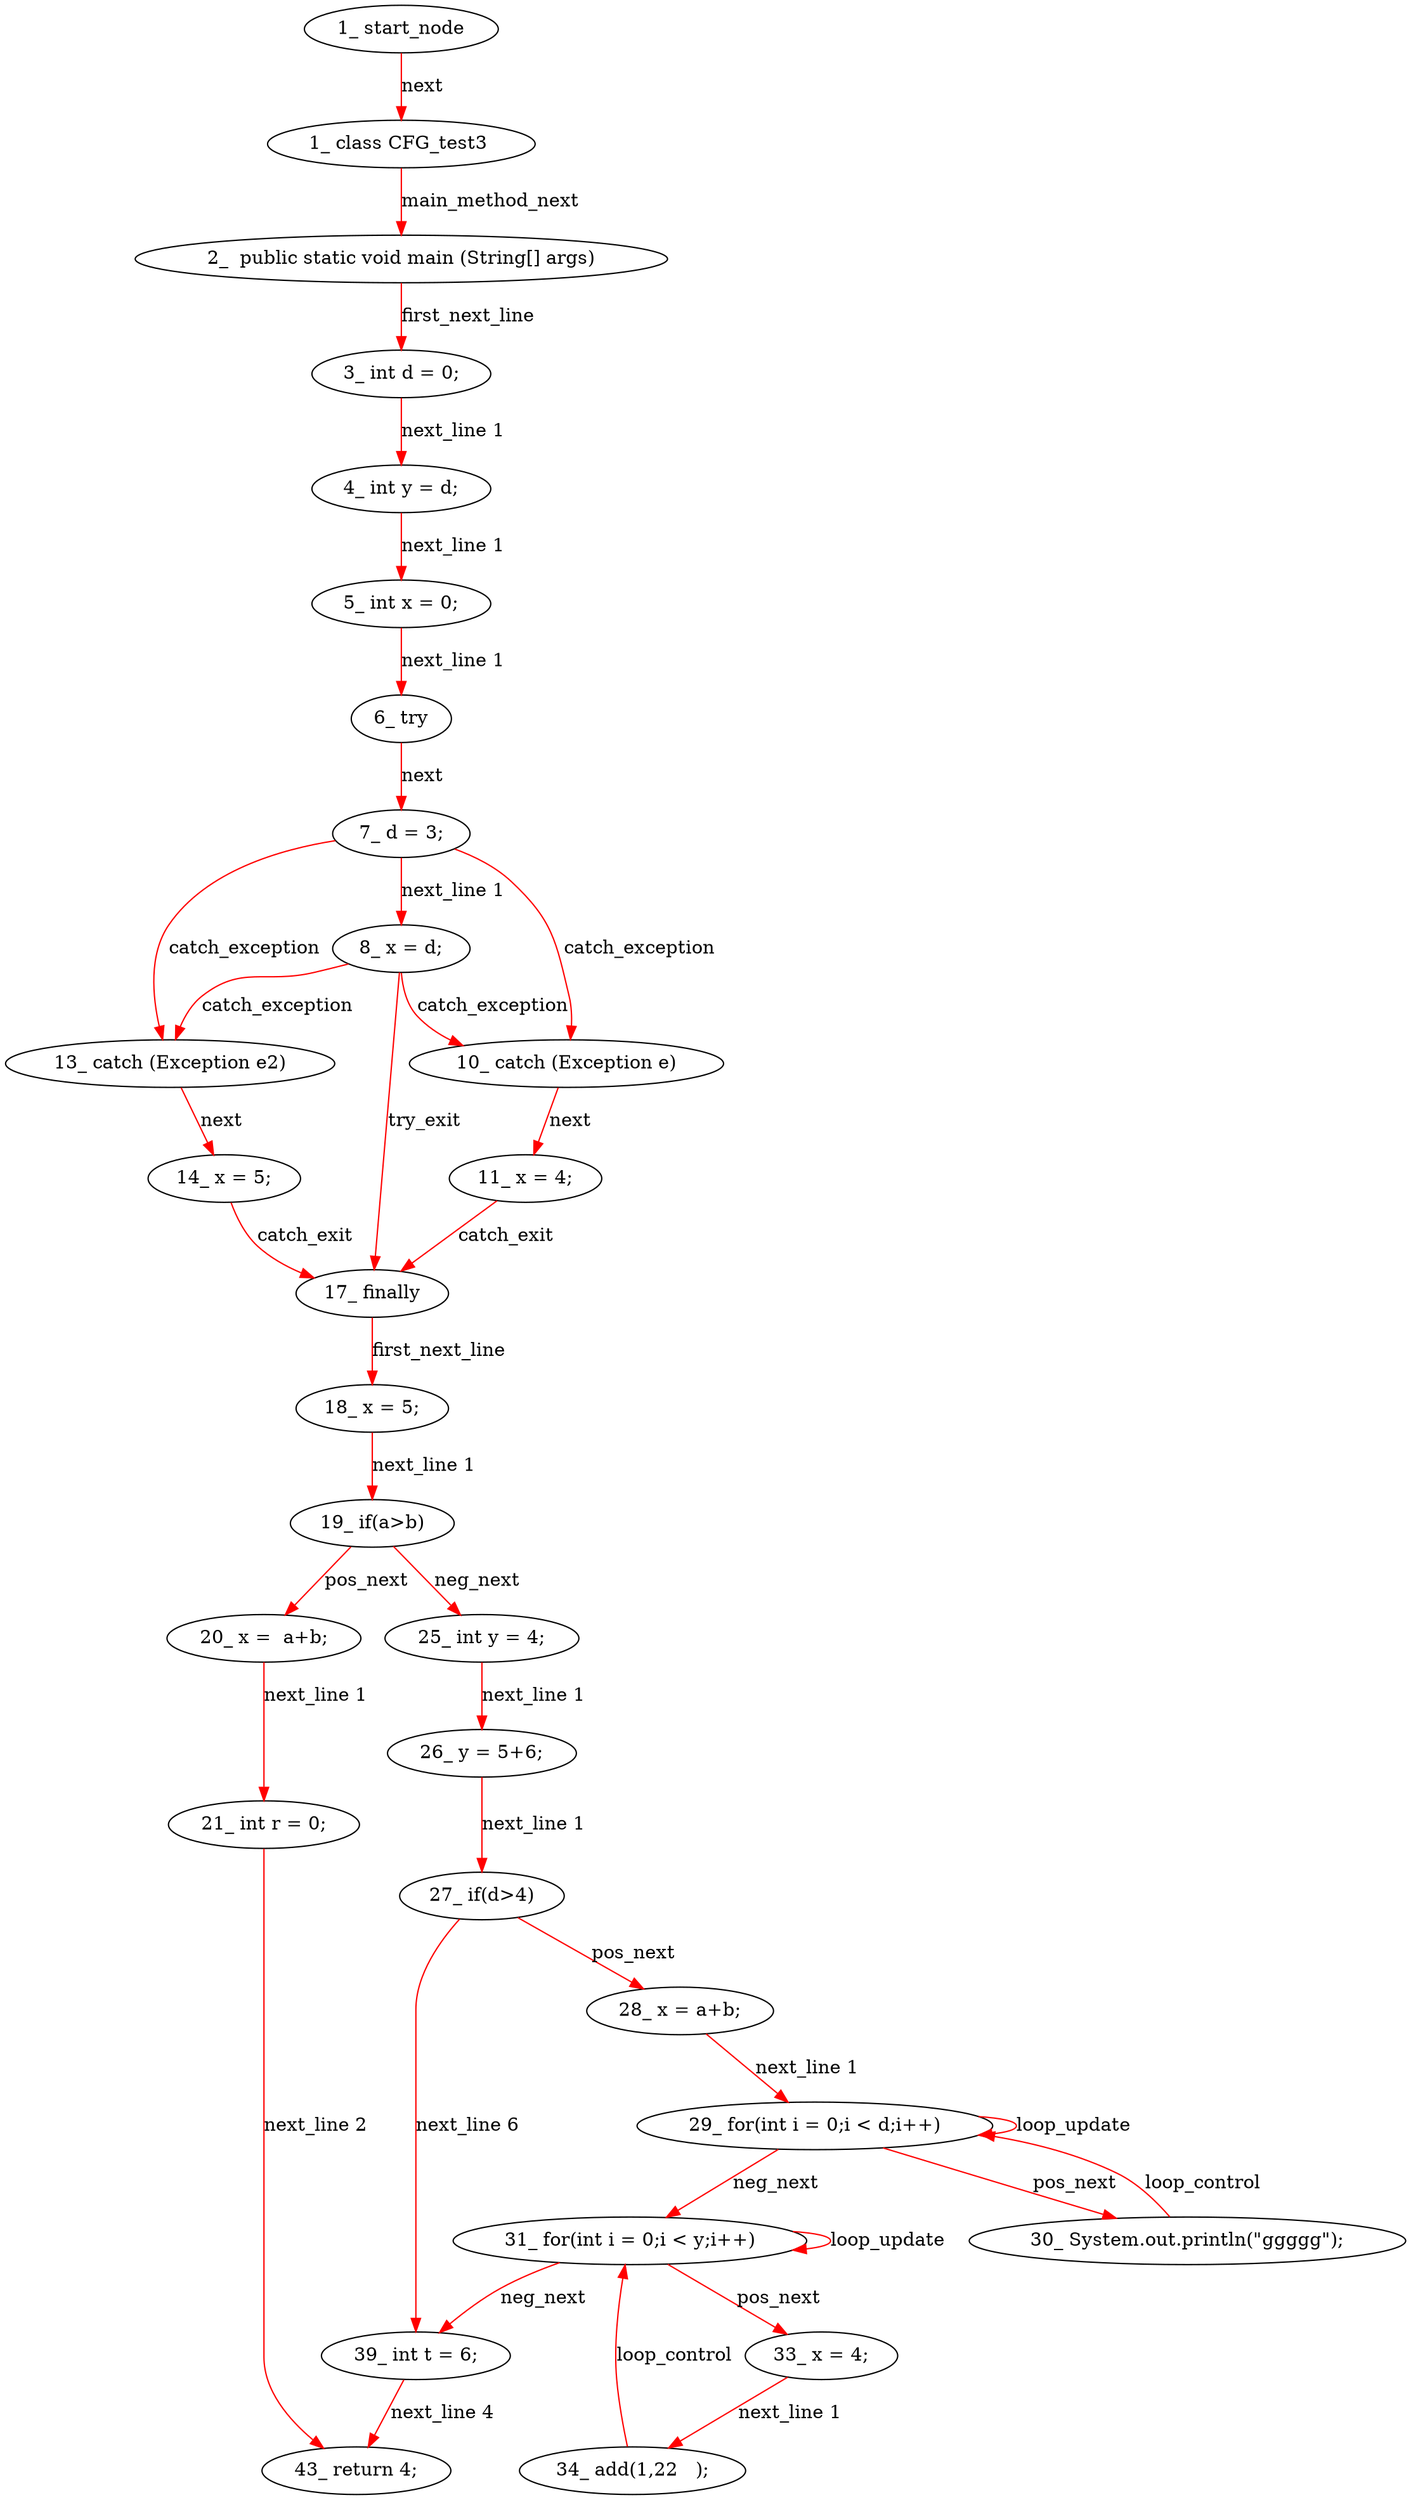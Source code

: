 digraph  {
6 [label="1_\ class\ CFG_test3\ ", type_label=class_declaration];
9 [label="2_\ \ public\ static\ void\ main\ \(String\[\]\ args\)", type_label=method_declaration];
20 [label="3_\ int\ d\ =\ 0;", type_label=expression_statement];
25 [label="4_\ int\ y\ =\ d;", type_label=expression_statement];
30 [label="5_\ int\ x\ =\ 0;", type_label=expression_statement];
35 [label="6_\ try", type_label=try];
37 [label="7_\ d\ =\ 3;", type_label=expression_statement];
41 [label="8_\ x\ =\ d;", type_label=expression_statement];
45 [label="10_\ catch\ \(Exception\ e\)", type_label=catch];
51 [label="11_\ x\ =\ 4;", type_label=expression_statement];
55 [label="13_\ catch\ \(Exception\ e2\)", type_label=catch];
61 [label="14_\ x\ =\ 5;", type_label=expression_statement];
65 [label="17_\ finally", type_label=finally];
67 [label="18_\ x\ =\ 5;", type_label=expression_statement];
71 [label="19_\ if\(a>b\)", type_label=if];
77 [label="20_\ x\ =\ \ a\+b;", type_label=expression_statement];
83 [label="21_\ int\ r\ =\ 0;", type_label=expression_statement];
89 [label="25_\ int\ y\ =\ 4;", type_label=expression_statement];
94 [label="26_\ y\ =\ 5\+6;", type_label=expression_statement];
100 [label="27_\ if\(d>4\)", type_label=if];
106 [label="28_\ x\ =\ a\+b;", type_label=expression_statement];
112 [label="29_\ for\(int\ i\ =\ 0;i\ <\ d;i\+\+\)", type_label=for];
123 [label="30_\ System\.out\.println\(\"ggggg\"\);", type_label=expression_statement];
131 [label="31_\ for\(int\ i\ =\ 0;i\ <\ y;i\+\+\)", type_label=for];
143 [label="33_\ x\ =\ 4;", type_label=expression_statement];
147 [label="34_\ add\(1,22\ \ \ \);", type_label=expression_statement];
153 [label="39_\ int\ t\ =\ 6;", type_label=expression_statement];
158 [label="43_\ return\ 4;", type_label=return];
1 [label="1_\ start_node", type_label=start];
6 -> 9  [color=red, controlflow_type=main_method_next, edge_type=CFG_edge, key=0, label=main_method_next];
9 -> 20  [color=red, controlflow_type=first_next_line, edge_type=CFG_edge, key=0, label=first_next_line];
20 -> 25  [color=red, controlflow_type="next_line 1", edge_type=CFG_edge, key=0, label="next_line 1"];
25 -> 30  [color=red, controlflow_type="next_line 1", edge_type=CFG_edge, key=0, label="next_line 1"];
30 -> 35  [color=red, controlflow_type="next_line 1", edge_type=CFG_edge, key=0, label="next_line 1"];
35 -> 37  [color=red, controlflow_type=next, edge_type=CFG_edge, key=0, label=next];
37 -> 41  [color=red, controlflow_type="next_line 1", edge_type=CFG_edge, key=0, label="next_line 1"];
37 -> 45  [color=red, controlflow_type=catch_exception, edge_type=CFG_edge, key=0, label=catch_exception];
37 -> 55  [color=red, controlflow_type=catch_exception, edge_type=CFG_edge, key=0, label=catch_exception];
41 -> 45  [color=red, controlflow_type=catch_exception, edge_type=CFG_edge, key=0, label=catch_exception];
41 -> 55  [color=red, controlflow_type=catch_exception, edge_type=CFG_edge, key=0, label=catch_exception];
41 -> 65  [color=red, controlflow_type=try_exit, edge_type=CFG_edge, key=0, label=try_exit];
45 -> 51  [color=red, controlflow_type=next, edge_type=CFG_edge, key=0, label=next];
51 -> 65  [color=red, controlflow_type=catch_exit, edge_type=CFG_edge, key=0, label=catch_exit];
55 -> 61  [color=red, controlflow_type=next, edge_type=CFG_edge, key=0, label=next];
61 -> 65  [color=red, controlflow_type=catch_exit, edge_type=CFG_edge, key=0, label=catch_exit];
65 -> 67  [color=red, controlflow_type=first_next_line, edge_type=CFG_edge, key=0, label=first_next_line];
67 -> 71  [color=red, controlflow_type="next_line 1", edge_type=CFG_edge, key=0, label="next_line 1"];
71 -> 77  [color=red, controlflow_type=pos_next, edge_type=CFG_edge, key=0, label=pos_next];
71 -> 89  [color=red, controlflow_type=neg_next, edge_type=CFG_edge, key=0, label=neg_next];
77 -> 83  [color=red, controlflow_type="next_line 1", edge_type=CFG_edge, key=0, label="next_line 1"];
83 -> 158  [color=red, controlflow_type="next_line 2", edge_type=CFG_edge, key=0, label="next_line 2"];
89 -> 94  [color=red, controlflow_type="next_line 1", edge_type=CFG_edge, key=0, label="next_line 1"];
94 -> 100  [color=red, controlflow_type="next_line 1", edge_type=CFG_edge, key=0, label="next_line 1"];
100 -> 106  [color=red, controlflow_type=pos_next, edge_type=CFG_edge, key=0, label=pos_next];
100 -> 153  [color=red, controlflow_type="next_line 6", edge_type=CFG_edge, key=0, label="next_line 6"];
106 -> 112  [color=red, controlflow_type="next_line 1", edge_type=CFG_edge, key=0, label="next_line 1"];
112 -> 123  [color=red, controlflow_type=pos_next, edge_type=CFG_edge, key=0, label=pos_next];
112 -> 131  [color=red, controlflow_type=neg_next, edge_type=CFG_edge, key=0, label=neg_next];
112 -> 112  [color=red, controlflow_type=loop_update, edge_type=CFG_edge, key=0, label=loop_update];
123 -> 112  [color=red, controlflow_type=loop_control, edge_type=CFG_edge, key=0, label=loop_control];
131 -> 143  [color=red, controlflow_type=pos_next, edge_type=CFG_edge, key=0, label=pos_next];
131 -> 153  [color=red, controlflow_type=neg_next, edge_type=CFG_edge, key=0, label=neg_next];
131 -> 131  [color=red, controlflow_type=loop_update, edge_type=CFG_edge, key=0, label=loop_update];
143 -> 147  [color=red, controlflow_type="next_line 1", edge_type=CFG_edge, key=0, label="next_line 1"];
147 -> 131  [color=red, controlflow_type=loop_control, edge_type=CFG_edge, key=0, label=loop_control];
153 -> 158  [color=red, controlflow_type="next_line 4", edge_type=CFG_edge, key=0, label="next_line 4"];
1 -> 6  [color=red, controlflow_type=next, edge_type=CFG_edge, key=0, label=next];
}
